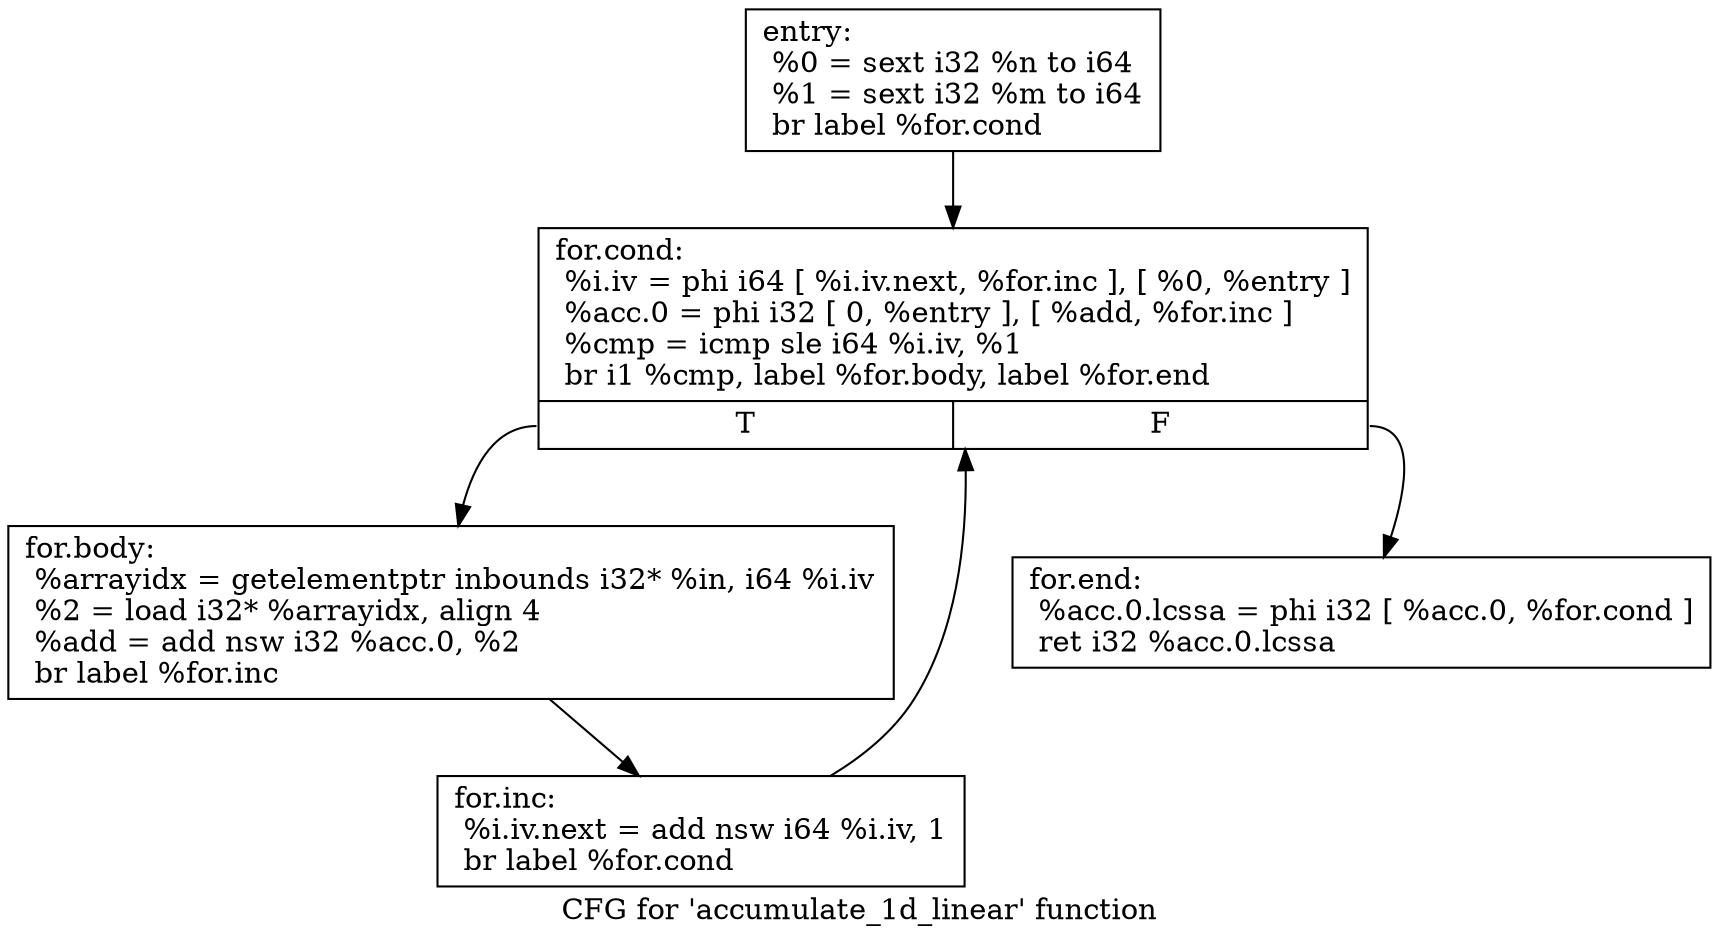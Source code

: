 digraph "CFG for 'accumulate_1d_linear' function" {
	label="CFG for 'accumulate_1d_linear' function";

	Node0x3b1b220 [shape=record,label="{entry:\l  %0 = sext i32 %n to i64\l  %1 = sext i32 %m to i64\l  br label %for.cond\l}"];
	Node0x3b1b220 -> Node0x3b1b3c0;
	Node0x3b1b3c0 [shape=record,label="{for.cond:                                         \l  %i.iv = phi i64 [ %i.iv.next, %for.inc ], [ %0, %entry ]\l  %acc.0 = phi i32 [ 0, %entry ], [ %add, %for.inc ]\l  %cmp = icmp sle i64 %i.iv, %1\l  br i1 %cmp, label %for.body, label %for.end\l|{<s0>T|<s1>F}}"];
	Node0x3b1b3c0:s0 -> Node0x3b1b850;
	Node0x3b1b3c0:s1 -> Node0x3b1b940;
	Node0x3b1b850 [shape=record,label="{for.body:                                         \l  %arrayidx = getelementptr inbounds i32* %in, i64 %i.iv\l  %2 = load i32* %arrayidx, align 4\l  %add = add nsw i32 %acc.0, %2\l  br label %for.inc\l}"];
	Node0x3b1b850 -> Node0x3b1b490;
	Node0x3b1b490 [shape=record,label="{for.inc:                                          \l  %i.iv.next = add nsw i64 %i.iv, 1\l  br label %for.cond\l}"];
	Node0x3b1b490 -> Node0x3b1b3c0;
	Node0x3b1b940 [shape=record,label="{for.end:                                          \l  %acc.0.lcssa = phi i32 [ %acc.0, %for.cond ]\l  ret i32 %acc.0.lcssa\l}"];
}
